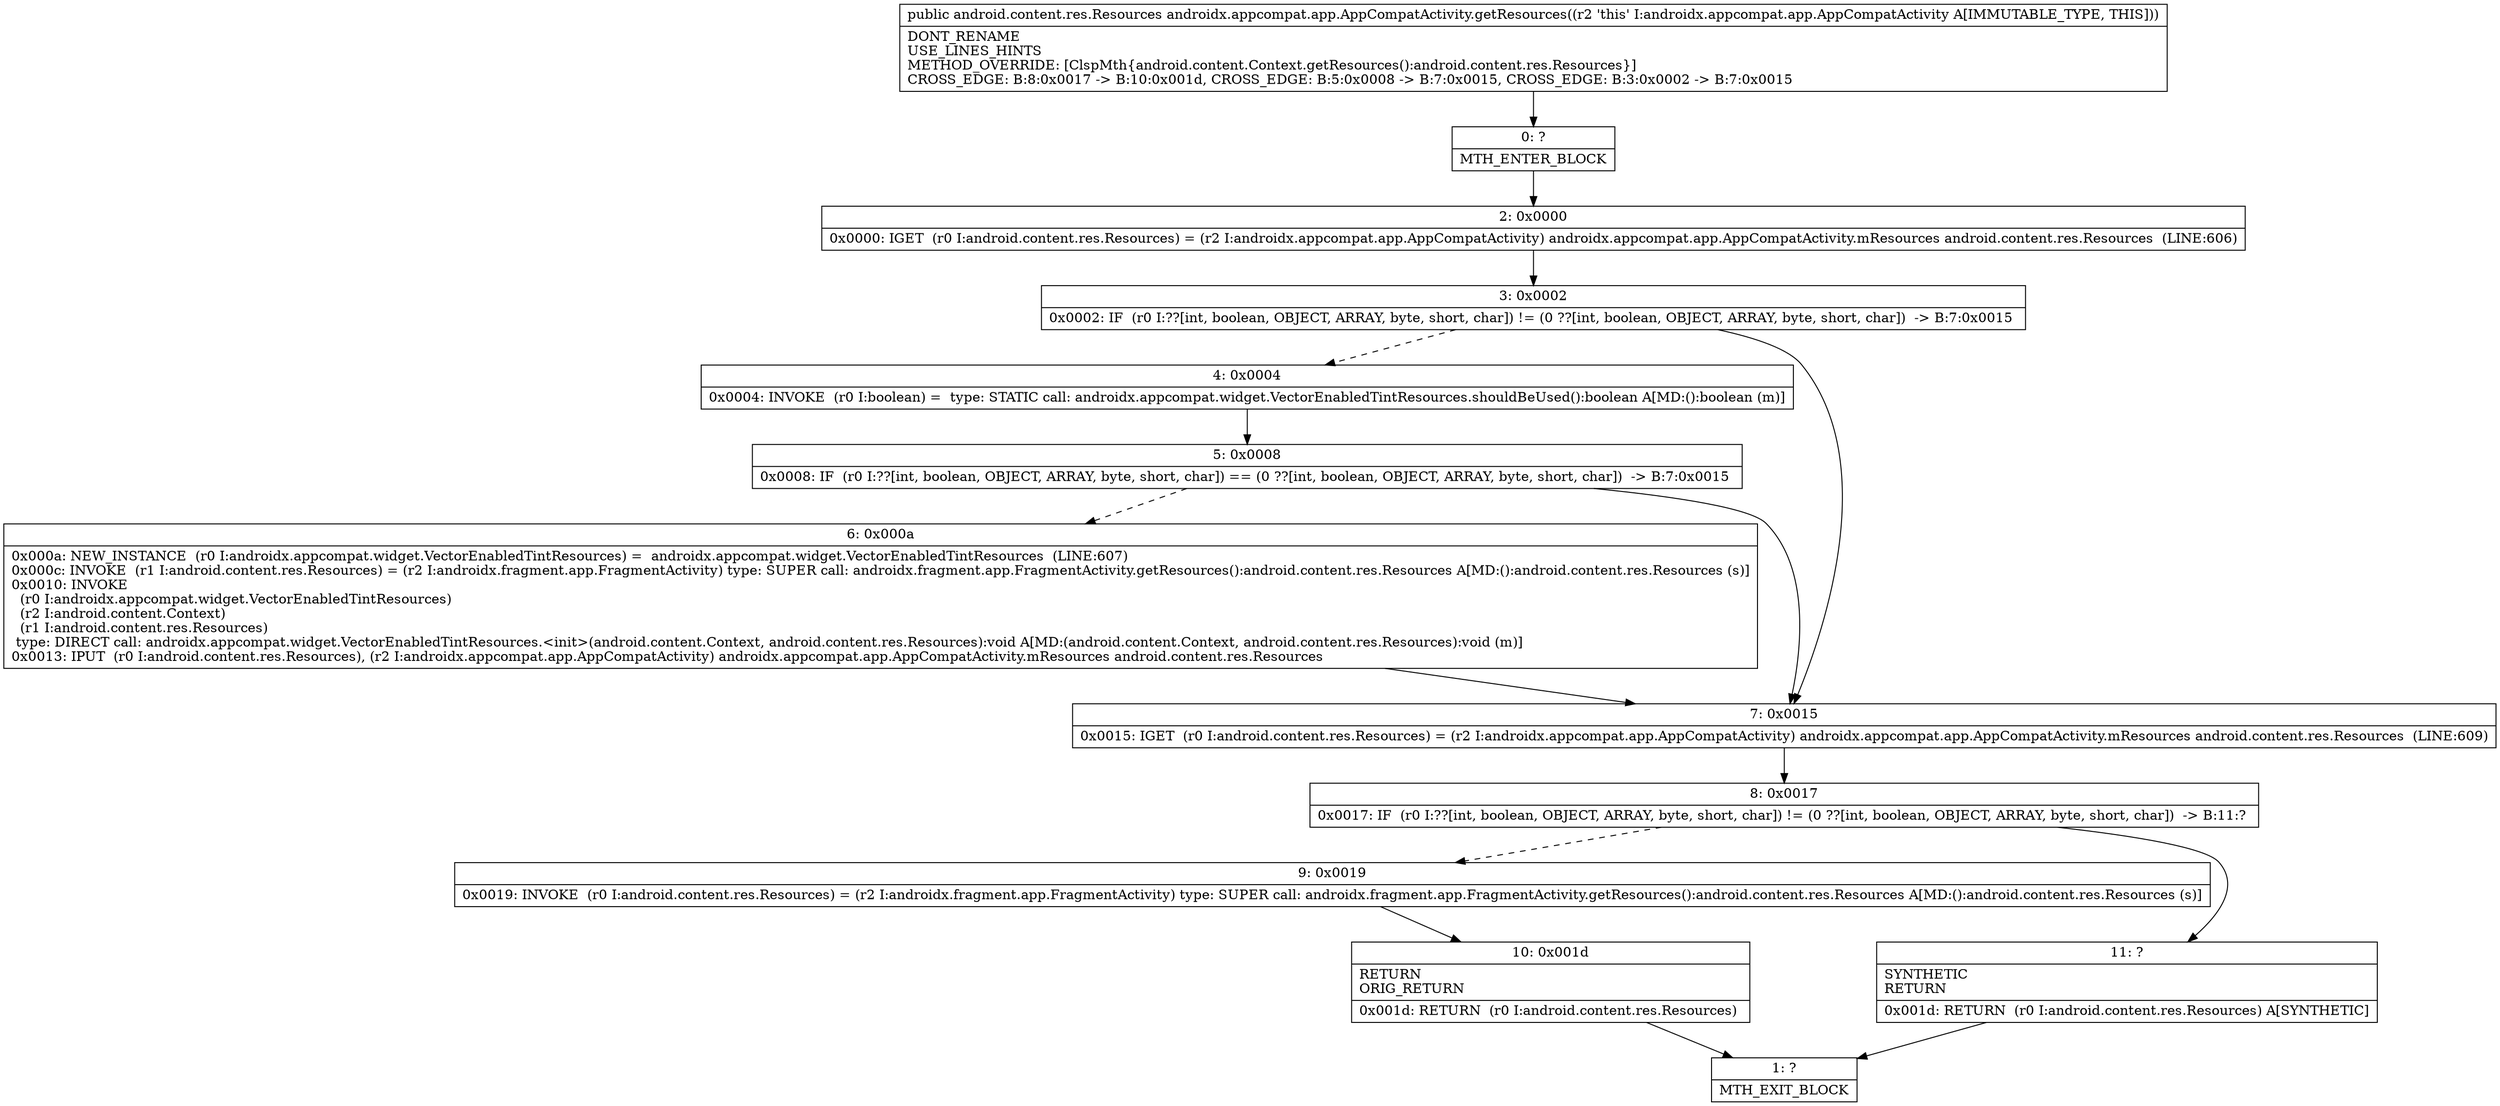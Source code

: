 digraph "CFG forandroidx.appcompat.app.AppCompatActivity.getResources()Landroid\/content\/res\/Resources;" {
Node_0 [shape=record,label="{0\:\ ?|MTH_ENTER_BLOCK\l}"];
Node_2 [shape=record,label="{2\:\ 0x0000|0x0000: IGET  (r0 I:android.content.res.Resources) = (r2 I:androidx.appcompat.app.AppCompatActivity) androidx.appcompat.app.AppCompatActivity.mResources android.content.res.Resources  (LINE:606)\l}"];
Node_3 [shape=record,label="{3\:\ 0x0002|0x0002: IF  (r0 I:??[int, boolean, OBJECT, ARRAY, byte, short, char]) != (0 ??[int, boolean, OBJECT, ARRAY, byte, short, char])  \-\> B:7:0x0015 \l}"];
Node_4 [shape=record,label="{4\:\ 0x0004|0x0004: INVOKE  (r0 I:boolean) =  type: STATIC call: androidx.appcompat.widget.VectorEnabledTintResources.shouldBeUsed():boolean A[MD:():boolean (m)]\l}"];
Node_5 [shape=record,label="{5\:\ 0x0008|0x0008: IF  (r0 I:??[int, boolean, OBJECT, ARRAY, byte, short, char]) == (0 ??[int, boolean, OBJECT, ARRAY, byte, short, char])  \-\> B:7:0x0015 \l}"];
Node_6 [shape=record,label="{6\:\ 0x000a|0x000a: NEW_INSTANCE  (r0 I:androidx.appcompat.widget.VectorEnabledTintResources) =  androidx.appcompat.widget.VectorEnabledTintResources  (LINE:607)\l0x000c: INVOKE  (r1 I:android.content.res.Resources) = (r2 I:androidx.fragment.app.FragmentActivity) type: SUPER call: androidx.fragment.app.FragmentActivity.getResources():android.content.res.Resources A[MD:():android.content.res.Resources (s)]\l0x0010: INVOKE  \l  (r0 I:androidx.appcompat.widget.VectorEnabledTintResources)\l  (r2 I:android.content.Context)\l  (r1 I:android.content.res.Resources)\l type: DIRECT call: androidx.appcompat.widget.VectorEnabledTintResources.\<init\>(android.content.Context, android.content.res.Resources):void A[MD:(android.content.Context, android.content.res.Resources):void (m)]\l0x0013: IPUT  (r0 I:android.content.res.Resources), (r2 I:androidx.appcompat.app.AppCompatActivity) androidx.appcompat.app.AppCompatActivity.mResources android.content.res.Resources \l}"];
Node_7 [shape=record,label="{7\:\ 0x0015|0x0015: IGET  (r0 I:android.content.res.Resources) = (r2 I:androidx.appcompat.app.AppCompatActivity) androidx.appcompat.app.AppCompatActivity.mResources android.content.res.Resources  (LINE:609)\l}"];
Node_8 [shape=record,label="{8\:\ 0x0017|0x0017: IF  (r0 I:??[int, boolean, OBJECT, ARRAY, byte, short, char]) != (0 ??[int, boolean, OBJECT, ARRAY, byte, short, char])  \-\> B:11:? \l}"];
Node_9 [shape=record,label="{9\:\ 0x0019|0x0019: INVOKE  (r0 I:android.content.res.Resources) = (r2 I:androidx.fragment.app.FragmentActivity) type: SUPER call: androidx.fragment.app.FragmentActivity.getResources():android.content.res.Resources A[MD:():android.content.res.Resources (s)]\l}"];
Node_10 [shape=record,label="{10\:\ 0x001d|RETURN\lORIG_RETURN\l|0x001d: RETURN  (r0 I:android.content.res.Resources) \l}"];
Node_1 [shape=record,label="{1\:\ ?|MTH_EXIT_BLOCK\l}"];
Node_11 [shape=record,label="{11\:\ ?|SYNTHETIC\lRETURN\l|0x001d: RETURN  (r0 I:android.content.res.Resources) A[SYNTHETIC]\l}"];
MethodNode[shape=record,label="{public android.content.res.Resources androidx.appcompat.app.AppCompatActivity.getResources((r2 'this' I:androidx.appcompat.app.AppCompatActivity A[IMMUTABLE_TYPE, THIS]))  | DONT_RENAME\lUSE_LINES_HINTS\lMETHOD_OVERRIDE: [ClspMth\{android.content.Context.getResources():android.content.res.Resources\}]\lCROSS_EDGE: B:8:0x0017 \-\> B:10:0x001d, CROSS_EDGE: B:5:0x0008 \-\> B:7:0x0015, CROSS_EDGE: B:3:0x0002 \-\> B:7:0x0015\l}"];
MethodNode -> Node_0;Node_0 -> Node_2;
Node_2 -> Node_3;
Node_3 -> Node_4[style=dashed];
Node_3 -> Node_7;
Node_4 -> Node_5;
Node_5 -> Node_6[style=dashed];
Node_5 -> Node_7;
Node_6 -> Node_7;
Node_7 -> Node_8;
Node_8 -> Node_9[style=dashed];
Node_8 -> Node_11;
Node_9 -> Node_10;
Node_10 -> Node_1;
Node_11 -> Node_1;
}

